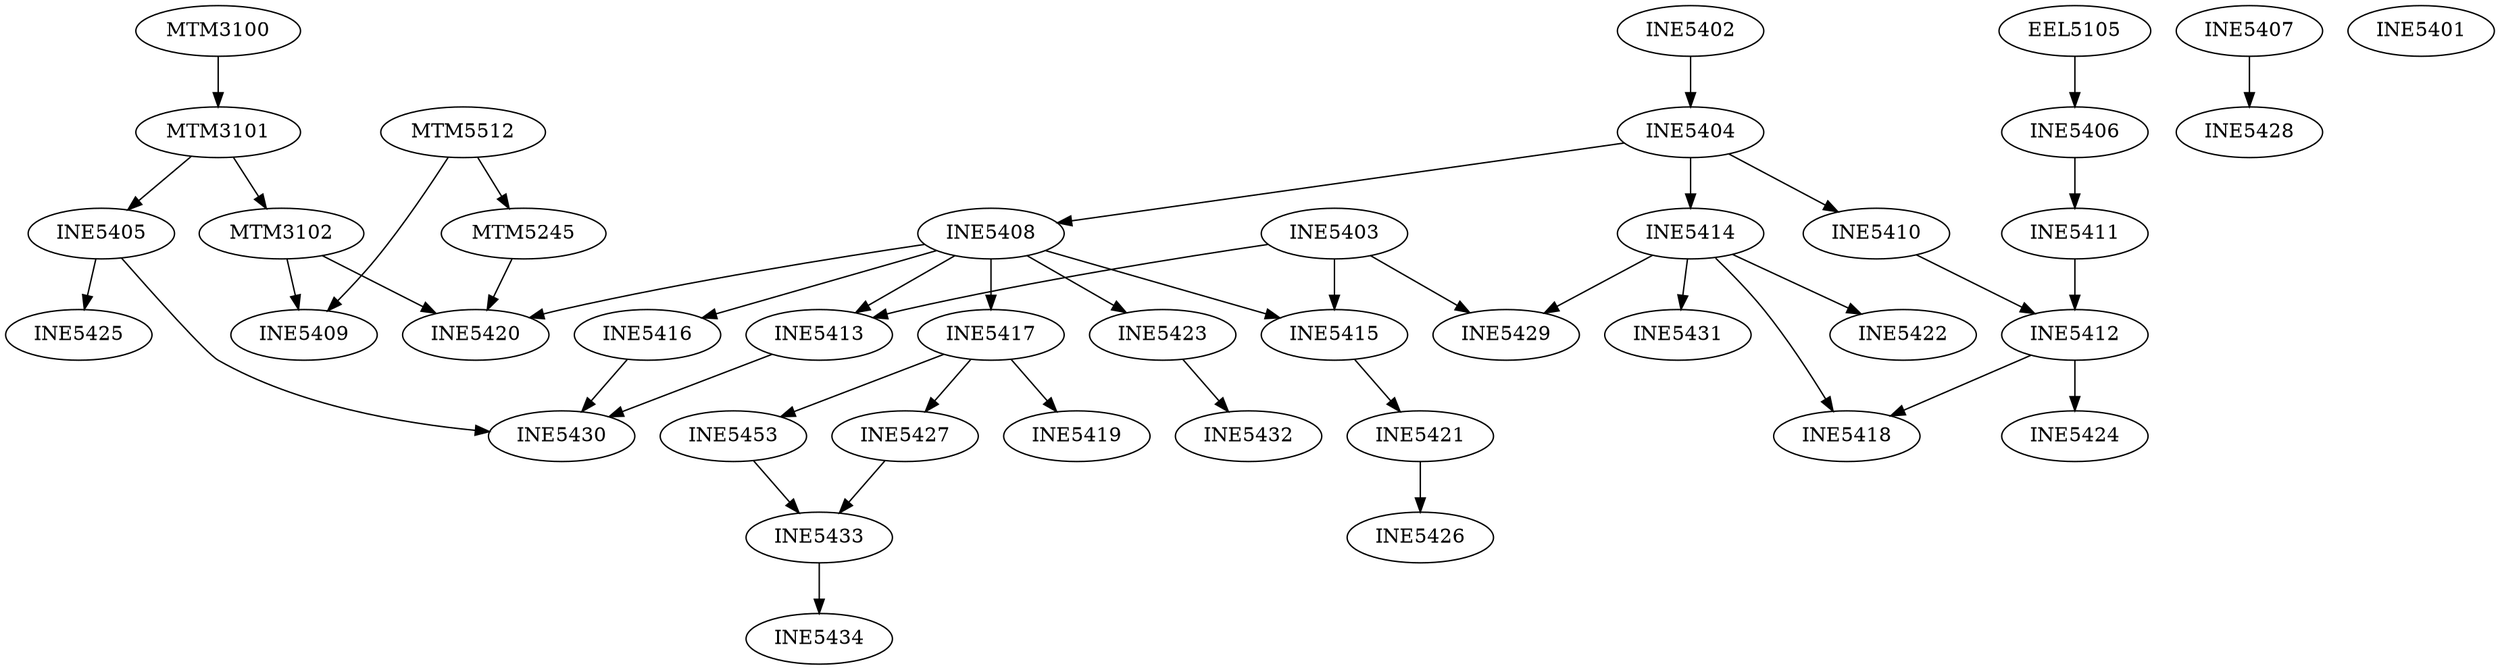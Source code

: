 digraph {
"INE5417" -> "INE5419";
"INE5412" -> "INE5418";
"MTM5245" -> "INE5420";
"INE5404" -> "INE5410";
"INE5417" -> "INE5453";
"INE5402" -> "INE5404";
"INE5414" -> "INE5422";
"MTM5512" -> "INE5409";
"MTM3101" -> "INE5405";
"INE5408" -> "INE5417";
"INE5403" -> "INE5415";
"INE5414" -> "INE5431";
"INE5408" -> "INE5423";
"INE5406" -> "INE5411";
"INE5414" -> "INE5418";
"INE5404" -> "INE5414";
"INE5407" -> "INE5428";
"INE5408" -> "INE5420";
"INE5405" -> "INE5425";
"MTM5512" -> "MTM5245";
"INE5412" -> "INE5424";
"INE5403" -> "INE5413";
"MTM3101" -> "MTM3102";
"INE5410" -> "INE5412";
"INE5415" -> "INE5421";
"INE5417" -> "INE5427";
"INE5453" -> "INE5433";
"INE5421" -> "INE5426";
"MTM3102" -> "INE5420";
"INE5423" -> "INE5432";
"INE5408" -> "INE5416";
"INE5413" -> "INE5430";
"INE5408" -> "INE5413";
"INE5427" -> "INE5433";
"INE5405" -> "INE5430";
"MTM3100" -> "MTM3101";
"INE5433" -> "INE5434";
"INE5404" -> "INE5408";
"INE5414" -> "INE5429";
"INE5403" -> "INE5429";
"MTM3102" -> "INE5409";
"EEL5105" -> "INE5406";
"INE5416" -> "INE5430";
"INE5408" -> "INE5415";
"INE5411" -> "INE5412";
"INE5401";
}
